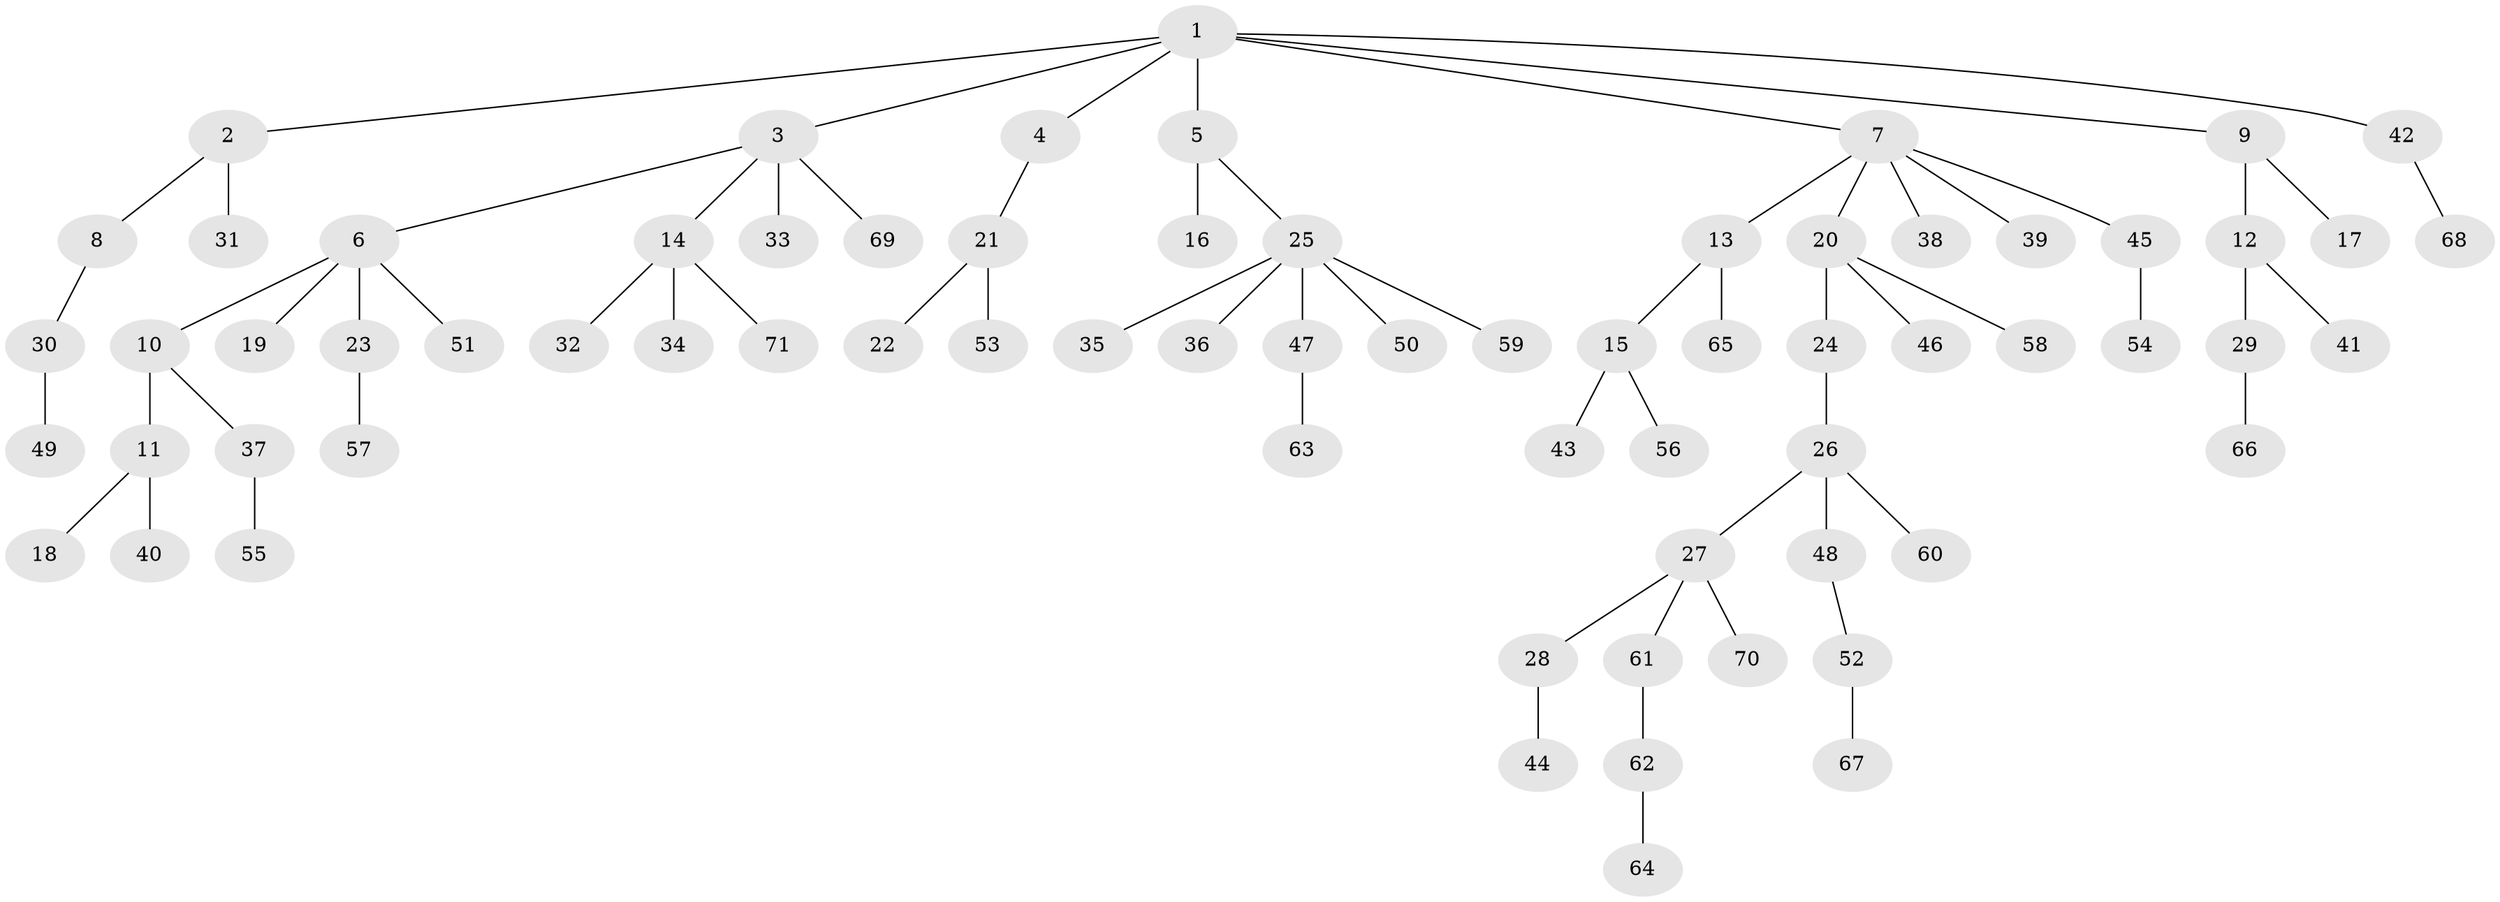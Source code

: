 // original degree distribution, {8: 0.00847457627118644, 4: 0.05084745762711865, 5: 0.0423728813559322, 2: 0.2457627118644068, 3: 0.11016949152542373, 6: 0.01694915254237288, 1: 0.5169491525423728, 7: 0.00847457627118644}
// Generated by graph-tools (version 1.1) at 2025/51/03/04/25 22:51:38]
// undirected, 71 vertices, 70 edges
graph export_dot {
  node [color=gray90,style=filled];
  1;
  2;
  3;
  4;
  5;
  6;
  7;
  8;
  9;
  10;
  11;
  12;
  13;
  14;
  15;
  16;
  17;
  18;
  19;
  20;
  21;
  22;
  23;
  24;
  25;
  26;
  27;
  28;
  29;
  30;
  31;
  32;
  33;
  34;
  35;
  36;
  37;
  38;
  39;
  40;
  41;
  42;
  43;
  44;
  45;
  46;
  47;
  48;
  49;
  50;
  51;
  52;
  53;
  54;
  55;
  56;
  57;
  58;
  59;
  60;
  61;
  62;
  63;
  64;
  65;
  66;
  67;
  68;
  69;
  70;
  71;
  1 -- 2 [weight=1.0];
  1 -- 3 [weight=1.0];
  1 -- 4 [weight=1.0];
  1 -- 5 [weight=1.0];
  1 -- 7 [weight=1.0];
  1 -- 9 [weight=1.0];
  1 -- 42 [weight=1.0];
  2 -- 8 [weight=1.0];
  2 -- 31 [weight=1.0];
  3 -- 6 [weight=1.0];
  3 -- 14 [weight=1.0];
  3 -- 33 [weight=1.0];
  3 -- 69 [weight=1.0];
  4 -- 21 [weight=1.0];
  5 -- 16 [weight=2.0];
  5 -- 25 [weight=1.0];
  6 -- 10 [weight=1.0];
  6 -- 19 [weight=1.0];
  6 -- 23 [weight=1.0];
  6 -- 51 [weight=1.0];
  7 -- 13 [weight=1.0];
  7 -- 20 [weight=1.0];
  7 -- 38 [weight=1.0];
  7 -- 39 [weight=1.0];
  7 -- 45 [weight=1.0];
  8 -- 30 [weight=1.0];
  9 -- 12 [weight=1.0];
  9 -- 17 [weight=1.0];
  10 -- 11 [weight=1.0];
  10 -- 37 [weight=1.0];
  11 -- 18 [weight=1.0];
  11 -- 40 [weight=1.0];
  12 -- 29 [weight=1.0];
  12 -- 41 [weight=1.0];
  13 -- 15 [weight=1.0];
  13 -- 65 [weight=1.0];
  14 -- 32 [weight=1.0];
  14 -- 34 [weight=1.0];
  14 -- 71 [weight=1.0];
  15 -- 43 [weight=1.0];
  15 -- 56 [weight=1.0];
  20 -- 24 [weight=1.0];
  20 -- 46 [weight=1.0];
  20 -- 58 [weight=1.0];
  21 -- 22 [weight=1.0];
  21 -- 53 [weight=1.0];
  23 -- 57 [weight=1.0];
  24 -- 26 [weight=1.0];
  25 -- 35 [weight=1.0];
  25 -- 36 [weight=1.0];
  25 -- 47 [weight=1.0];
  25 -- 50 [weight=1.0];
  25 -- 59 [weight=1.0];
  26 -- 27 [weight=1.0];
  26 -- 48 [weight=1.0];
  26 -- 60 [weight=1.0];
  27 -- 28 [weight=1.0];
  27 -- 61 [weight=1.0];
  27 -- 70 [weight=1.0];
  28 -- 44 [weight=1.0];
  29 -- 66 [weight=1.0];
  30 -- 49 [weight=1.0];
  37 -- 55 [weight=2.0];
  42 -- 68 [weight=1.0];
  45 -- 54 [weight=1.0];
  47 -- 63 [weight=1.0];
  48 -- 52 [weight=1.0];
  52 -- 67 [weight=1.0];
  61 -- 62 [weight=1.0];
  62 -- 64 [weight=1.0];
}
